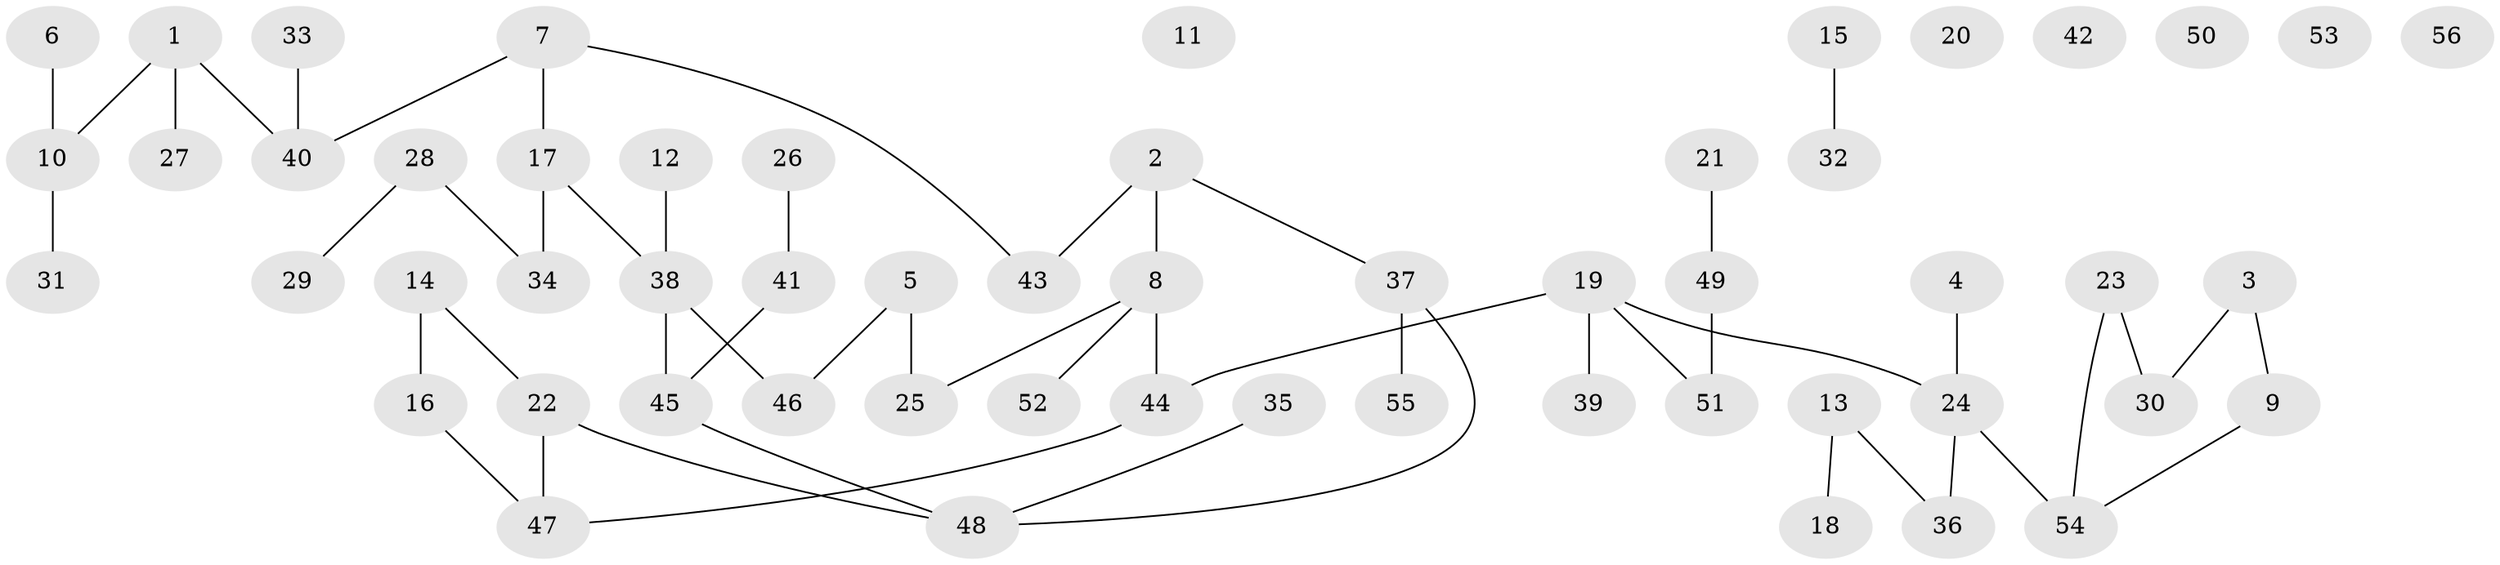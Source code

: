 // coarse degree distribution, {4: 0.10526315789473684, 3: 0.07894736842105263, 2: 0.2631578947368421, 1: 0.3157894736842105, 0: 0.18421052631578946, 6: 0.02631578947368421, 5: 0.02631578947368421}
// Generated by graph-tools (version 1.1) at 2025/41/03/06/25 10:41:23]
// undirected, 56 vertices, 53 edges
graph export_dot {
graph [start="1"]
  node [color=gray90,style=filled];
  1;
  2;
  3;
  4;
  5;
  6;
  7;
  8;
  9;
  10;
  11;
  12;
  13;
  14;
  15;
  16;
  17;
  18;
  19;
  20;
  21;
  22;
  23;
  24;
  25;
  26;
  27;
  28;
  29;
  30;
  31;
  32;
  33;
  34;
  35;
  36;
  37;
  38;
  39;
  40;
  41;
  42;
  43;
  44;
  45;
  46;
  47;
  48;
  49;
  50;
  51;
  52;
  53;
  54;
  55;
  56;
  1 -- 10;
  1 -- 27;
  1 -- 40;
  2 -- 8;
  2 -- 37;
  2 -- 43;
  3 -- 9;
  3 -- 30;
  4 -- 24;
  5 -- 25;
  5 -- 46;
  6 -- 10;
  7 -- 17;
  7 -- 40;
  7 -- 43;
  8 -- 25;
  8 -- 44;
  8 -- 52;
  9 -- 54;
  10 -- 31;
  12 -- 38;
  13 -- 18;
  13 -- 36;
  14 -- 16;
  14 -- 22;
  15 -- 32;
  16 -- 47;
  17 -- 34;
  17 -- 38;
  19 -- 24;
  19 -- 39;
  19 -- 44;
  19 -- 51;
  21 -- 49;
  22 -- 47;
  22 -- 48;
  23 -- 30;
  23 -- 54;
  24 -- 36;
  24 -- 54;
  26 -- 41;
  28 -- 29;
  28 -- 34;
  33 -- 40;
  35 -- 48;
  37 -- 48;
  37 -- 55;
  38 -- 45;
  38 -- 46;
  41 -- 45;
  44 -- 47;
  45 -- 48;
  49 -- 51;
}
